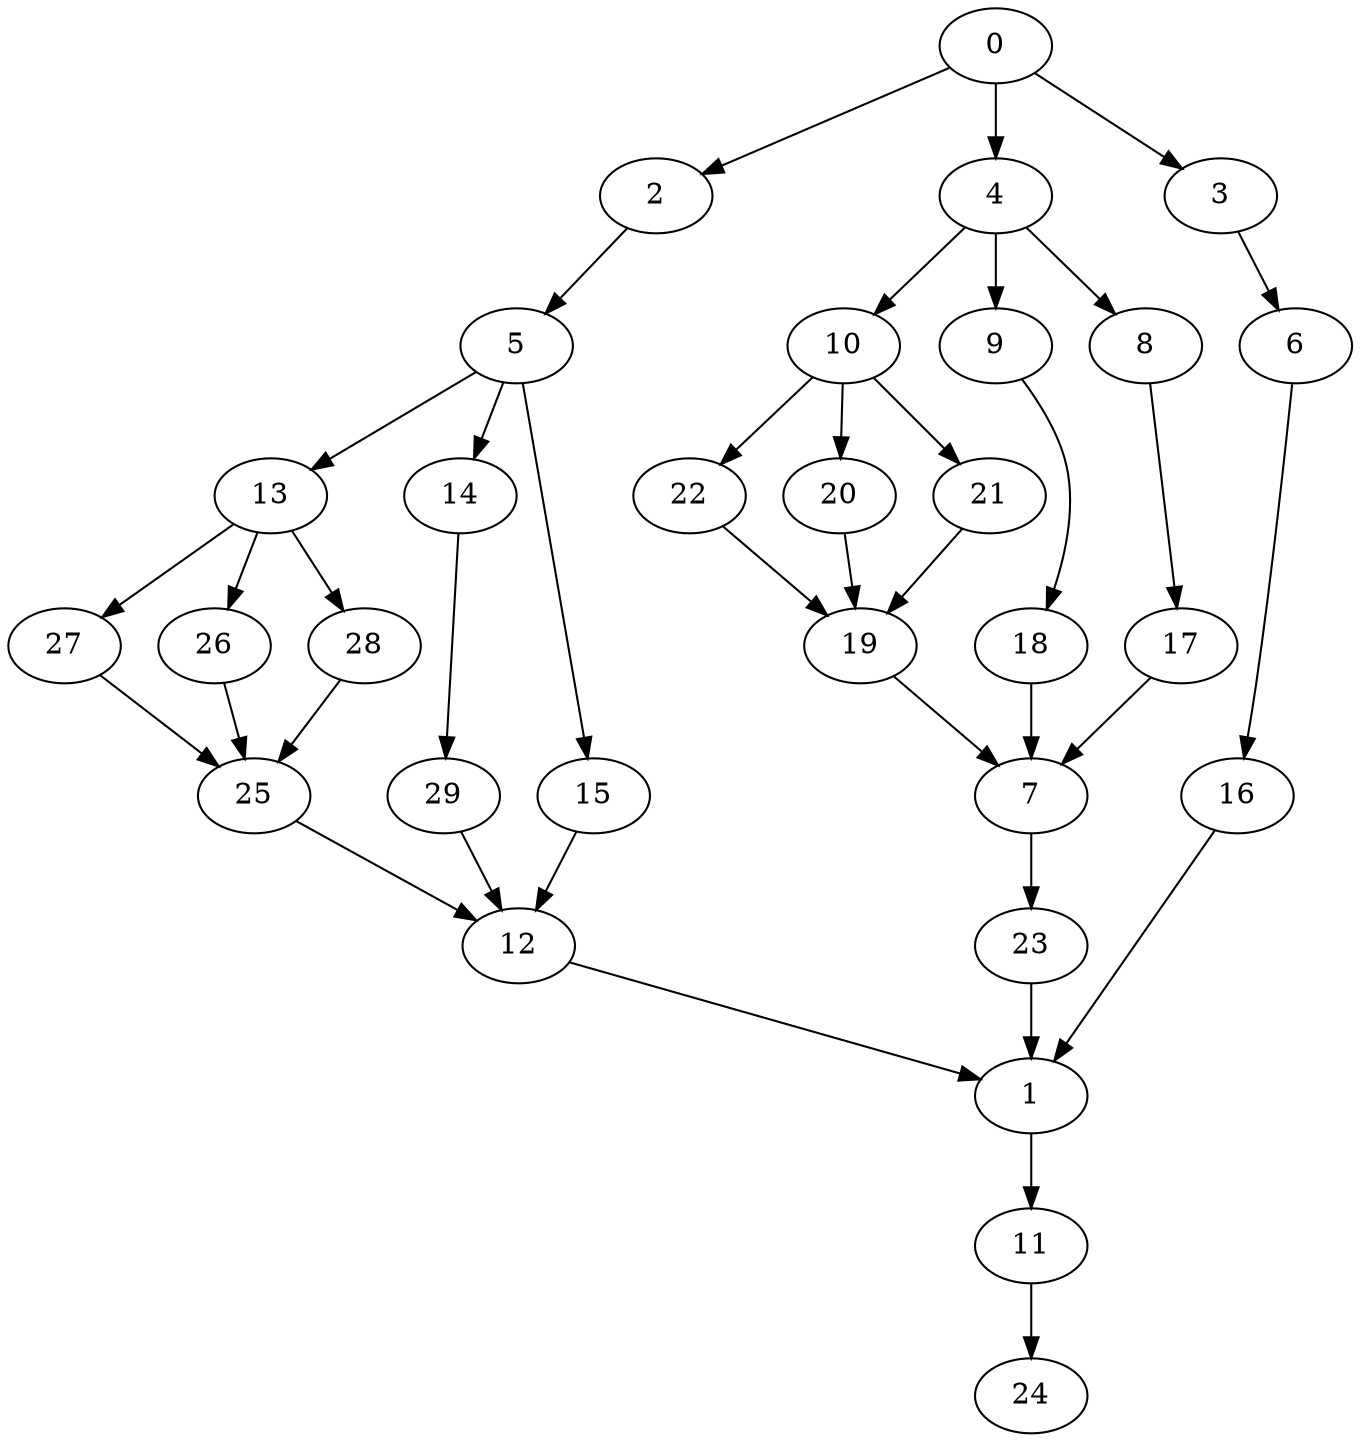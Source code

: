 digraph "SeriesParallel-MaxBf-3_Nodes_30_CCR_1.10_WeightType_Random_Heterogeneous-4-2-strong" {
0 [Weight=8];
2 [Weight=9];
4 [Weight=2];
5 [Weight=6];
10 [Weight=7];
13 [Weight=8];
9 [Weight=8];
22 [Weight=7];
20 [Weight=6];
8 [Weight=3];
14 [Weight=8];
21 [Weight=2];
27 [Weight=5];
18 [Weight=10];
26 [Weight=5];
19 [Weight=6];
28 [Weight=4];
17 [Weight=4];
3 [Weight=6];
25 [Weight=5];
7 [Weight=7];
29 [Weight=6];
6 [Weight=2];
15 [Weight=3];
12 [Weight=9];
23 [Weight=9];
16 [Weight=5];
1 [Weight=4];
11 [Weight=8];
24 [Weight=2];
21 -> 19 [Weight=2];
22 -> 19 [Weight=6];
9 -> 18 [Weight=2];
0 -> 2 [Weight=5];
27 -> 25 [Weight=7];
4 -> 8 [Weight=5];
19 -> 7 [Weight=3];
23 -> 1 [Weight=9];
15 -> 12 [Weight=3];
13 -> 26 [Weight=3];
4 -> 10 [Weight=5];
7 -> 23 [Weight=4];
20 -> 19 [Weight=5];
4 -> 9 [Weight=3];
13 -> 27 [Weight=7];
10 -> 21 [Weight=2];
10 -> 20 [Weight=10];
0 -> 3 [Weight=7];
5 -> 15 [Weight=3];
5 -> 13 [Weight=4];
6 -> 16 [Weight=10];
1 -> 11 [Weight=2];
26 -> 25 [Weight=6];
3 -> 6 [Weight=3];
10 -> 22 [Weight=2];
14 -> 29 [Weight=8];
11 -> 24 [Weight=2];
25 -> 12 [Weight=6];
28 -> 25 [Weight=3];
18 -> 7 [Weight=2];
17 -> 7 [Weight=3];
29 -> 12 [Weight=2];
13 -> 28 [Weight=2];
12 -> 1 [Weight=10];
8 -> 17 [Weight=5];
16 -> 1 [Weight=8];
5 -> 14 [Weight=9];
2 -> 5 [Weight=10];
0 -> 4 [Weight=3];
}
